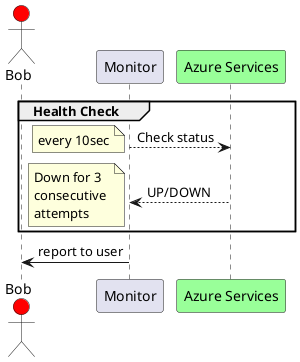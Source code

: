 @startuml
actor Bob #red
participant Monitor as M
participant "Azure Services" as AS #99FF99
group Health Check
 M --> AS : Check status
 note left: every 10sec
 AS --> M : UP/DOWN
 note left: Down for 3 \nconsecutive \nattempts
end
M -> Bob : report to user
@enduml